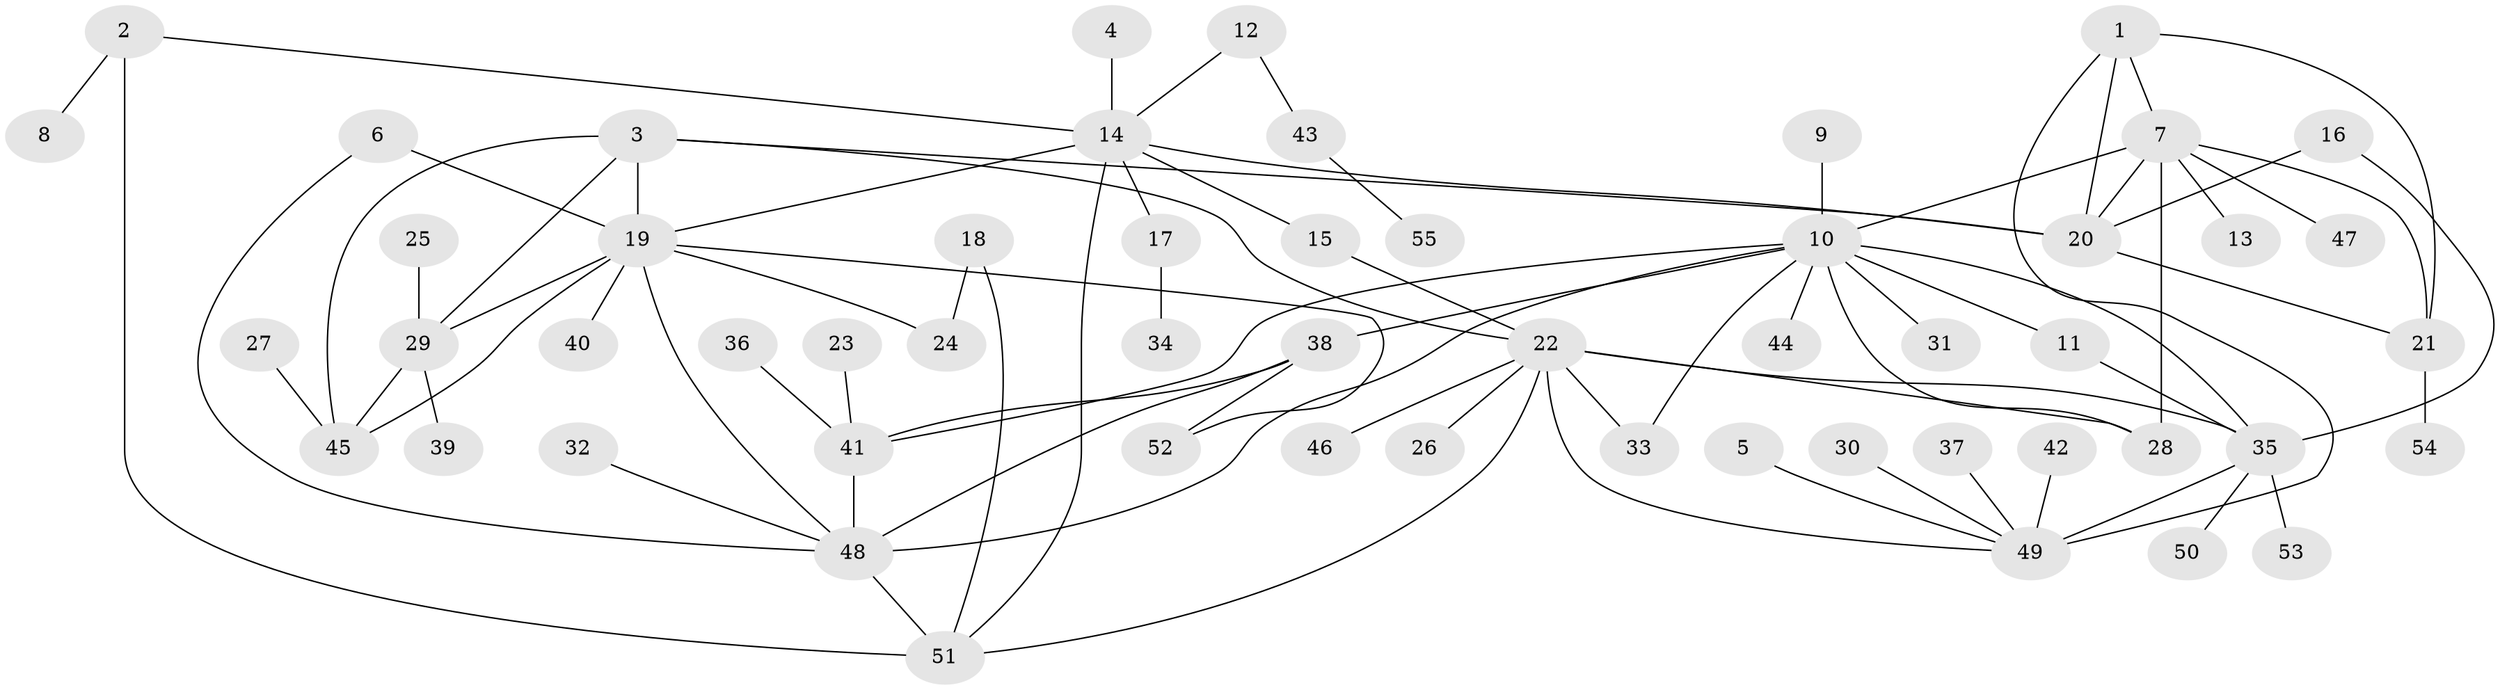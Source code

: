 // original degree distribution, {7: 0.022222222222222223, 8: 0.022222222222222223, 4: 0.022222222222222223, 5: 0.05555555555555555, 10: 0.022222222222222223, 3: 0.06666666666666667, 6: 0.022222222222222223, 9: 0.022222222222222223, 11: 0.011111111111111112, 12: 0.011111111111111112, 1: 0.5111111111111111, 2: 0.2111111111111111}
// Generated by graph-tools (version 1.1) at 2025/37/03/04/25 23:37:33]
// undirected, 55 vertices, 80 edges
graph export_dot {
  node [color=gray90,style=filled];
  1;
  2;
  3;
  4;
  5;
  6;
  7;
  8;
  9;
  10;
  11;
  12;
  13;
  14;
  15;
  16;
  17;
  18;
  19;
  20;
  21;
  22;
  23;
  24;
  25;
  26;
  27;
  28;
  29;
  30;
  31;
  32;
  33;
  34;
  35;
  36;
  37;
  38;
  39;
  40;
  41;
  42;
  43;
  44;
  45;
  46;
  47;
  48;
  49;
  50;
  51;
  52;
  53;
  54;
  55;
  1 -- 7 [weight=1.0];
  1 -- 20 [weight=1.0];
  1 -- 21 [weight=1.0];
  1 -- 49 [weight=1.0];
  2 -- 8 [weight=1.0];
  2 -- 14 [weight=2.0];
  2 -- 51 [weight=2.0];
  3 -- 19 [weight=1.0];
  3 -- 20 [weight=1.0];
  3 -- 22 [weight=1.0];
  3 -- 29 [weight=1.0];
  3 -- 45 [weight=1.0];
  4 -- 14 [weight=1.0];
  5 -- 49 [weight=1.0];
  6 -- 19 [weight=1.0];
  6 -- 48 [weight=1.0];
  7 -- 10 [weight=1.0];
  7 -- 13 [weight=1.0];
  7 -- 20 [weight=1.0];
  7 -- 21 [weight=1.0];
  7 -- 28 [weight=1.0];
  7 -- 47 [weight=1.0];
  9 -- 10 [weight=1.0];
  10 -- 11 [weight=1.0];
  10 -- 28 [weight=1.0];
  10 -- 31 [weight=1.0];
  10 -- 33 [weight=1.0];
  10 -- 35 [weight=1.0];
  10 -- 38 [weight=1.0];
  10 -- 41 [weight=1.0];
  10 -- 44 [weight=1.0];
  10 -- 48 [weight=1.0];
  11 -- 35 [weight=1.0];
  12 -- 14 [weight=1.0];
  12 -- 43 [weight=1.0];
  14 -- 15 [weight=1.0];
  14 -- 17 [weight=1.0];
  14 -- 19 [weight=1.0];
  14 -- 20 [weight=1.0];
  14 -- 51 [weight=1.0];
  15 -- 22 [weight=1.0];
  16 -- 20 [weight=1.0];
  16 -- 35 [weight=1.0];
  17 -- 34 [weight=1.0];
  18 -- 24 [weight=1.0];
  18 -- 51 [weight=1.0];
  19 -- 24 [weight=1.0];
  19 -- 29 [weight=1.0];
  19 -- 40 [weight=1.0];
  19 -- 45 [weight=1.0];
  19 -- 48 [weight=1.0];
  19 -- 52 [weight=1.0];
  20 -- 21 [weight=1.0];
  21 -- 54 [weight=1.0];
  22 -- 26 [weight=1.0];
  22 -- 28 [weight=1.0];
  22 -- 33 [weight=1.0];
  22 -- 35 [weight=2.0];
  22 -- 46 [weight=1.0];
  22 -- 49 [weight=1.0];
  22 -- 51 [weight=1.0];
  23 -- 41 [weight=1.0];
  25 -- 29 [weight=1.0];
  27 -- 45 [weight=1.0];
  29 -- 39 [weight=1.0];
  29 -- 45 [weight=1.0];
  30 -- 49 [weight=1.0];
  32 -- 48 [weight=1.0];
  35 -- 49 [weight=2.0];
  35 -- 50 [weight=1.0];
  35 -- 53 [weight=1.0];
  36 -- 41 [weight=1.0];
  37 -- 49 [weight=1.0];
  38 -- 41 [weight=1.0];
  38 -- 48 [weight=1.0];
  38 -- 52 [weight=1.0];
  41 -- 48 [weight=1.0];
  42 -- 49 [weight=1.0];
  43 -- 55 [weight=1.0];
  48 -- 51 [weight=1.0];
}
